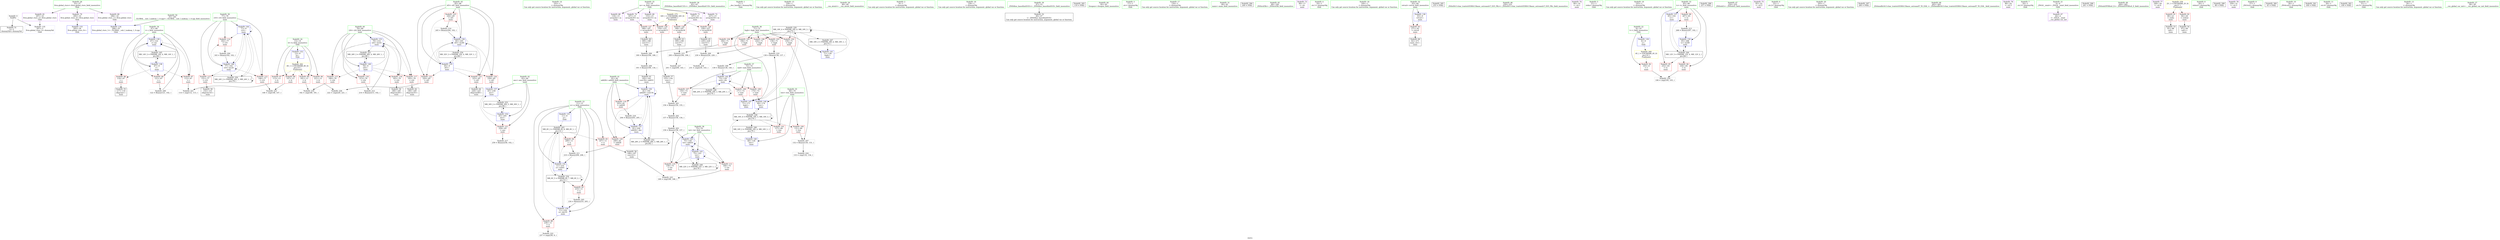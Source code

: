 digraph "SVFG" {
	label="SVFG";

	Node0x561f84bc5c30 [shape=record,color=grey,label="{NodeID: 0\nNullPtr}"];
	Node0x561f84bc5c30 -> Node0x561f84be96c0[style=solid];
	Node0x561f84bc5c30 -> Node0x561f84beed00[style=solid];
	Node0x561f84be84a0 [shape=record,color=red,label="{NodeID: 97\n112\<--67\n\<--i\nmain\n}"];
	Node0x561f84be84a0 -> Node0x561f84bf4fd0[style=solid];
	Node0x561f84bca690 [shape=record,color=green,label="{NodeID: 14\n102\<--1\n\<--dummyObj\nCan only get source location for instruction, argument, global var or function.}"];
	Node0x561f84be9000 [shape=record,color=red,label="{NodeID: 111\n166\<--75\n\<--tot\nmain\n}"];
	Node0x561f84be9000 -> Node0x561f84bf55d0[style=solid];
	Node0x561f84be7410 [shape=record,color=green,label="{NodeID: 28\n42\<--43\n_ZNSt8ios_base4InitC1Ev\<--_ZNSt8ios_base4InitC1Ev_field_insensitive\n}"];
	Node0x561f84bf3c50 [shape=record,color=grey,label="{NodeID: 208\n190 = Binary(184, 189, )\n}"];
	Node0x561f84bf3c50 -> Node0x561f84bf3dd0[style=solid];
	Node0x561f84bee3f0 [shape=record,color=red,label="{NodeID: 125\n244\<--85\n\<--i45\nmain\n}"];
	Node0x561f84bee3f0 -> Node0x561f84bf4550[style=solid];
	Node0x561f84be7ef0 [shape=record,color=green,label="{NodeID: 42\n83\<--84\nans\<--ans_field_insensitive\nmain\n}"];
	Node0x561f84be7ef0 -> Node0x561f84bee0b0[style=solid];
	Node0x561f84be7ef0 -> Node0x561f84befca0[style=solid];
	Node0x561f84be7ef0 -> Node0x561f84beff10[style=solid];
	Node0x561f84bf5150 [shape=record,color=grey,label="{NodeID: 222\n237 = cmp(236, 9, )\n}"];
	Node0x561f84bef070 [shape=record,color=blue,label="{NodeID: 139\n67\<--122\ni\<--inc\nmain\n}"];
	Node0x561f84bef070 -> Node0x561f84be84a0[style=dashed];
	Node0x561f84bef070 -> Node0x561f84be8570[style=dashed];
	Node0x561f84bef070 -> Node0x561f84be8640[style=dashed];
	Node0x561f84bef070 -> Node0x561f84bef070[style=dashed];
	Node0x561f84bef070 -> Node0x561f84c01d50[style=dashed];
	Node0x561f84be9b30 [shape=record,color=black,label="{NodeID: 56\n152\<--151\nidxprom14\<--\nmain\n}"];
	Node0x561f84befbd0 [shape=record,color=blue,label="{NodeID: 153\n79\<--214\ni24\<--inc43\nmain\n}"];
	Node0x561f84befbd0 -> Node0x561f84be9340[style=dashed];
	Node0x561f84befbd0 -> Node0x561f84bedca0[style=dashed];
	Node0x561f84befbd0 -> Node0x561f84bedd70[style=dashed];
	Node0x561f84befbd0 -> Node0x561f84bede40[style=dashed];
	Node0x561f84befbd0 -> Node0x561f84befbd0[style=dashed];
	Node0x561f84befbd0 -> Node0x561f84c03b50[style=dashed];
	Node0x561f84bea690 [shape=record,color=purple,label="{NodeID: 70\n187\<--15\narrayidx30\<--m\nmain\n}"];
	Node0x561f84bea690 -> Node0x561f84bee590[style=solid];
	Node0x561f84c03650 [shape=record,color=black,label="{NodeID: 250\nMR_24V_2 = PHI(MR_24V_3, MR_24V_1, )\npts\{78 \}\n}"];
	Node0x561f84c03650 -> Node0x561f84bef480[style=dashed];
	Node0x561f84c03650 -> Node0x561f84c03650[style=dashed];
	Node0x561f84beb280 [shape=record,color=red,label="{NodeID: 84\n209\<--11\n\<--n\nmain\n}"];
	Node0x561f84beb280 -> Node0x561f84bf40d0[style=solid];
	Node0x561f84bc9f20 [shape=record,color=green,label="{NodeID: 1\n7\<--1\n__dso_handle\<--dummyObj\nGlob }"];
	Node0x561f84be8570 [shape=record,color=red,label="{NodeID: 98\n116\<--67\n\<--i\nmain\n}"];
	Node0x561f84be8570 -> Node0x561f84be9a60[style=solid];
	Node0x561f84bca760 [shape=record,color=green,label="{NodeID: 15\n126\<--1\n\<--dummyObj\nCan only get source location for instruction, argument, global var or function.}"];
	Node0x561f84be90d0 [shape=record,color=red,label="{NodeID: 112\n146\<--77\n\<--i10\nmain\n}"];
	Node0x561f84be90d0 -> Node0x561f84bf52d0[style=solid];
	Node0x561f84be74a0 [shape=record,color=green,label="{NodeID: 29\n48\<--49\n__cxa_atexit\<--__cxa_atexit_field_insensitive\n}"];
	Node0x561f84bf3dd0 [shape=record,color=grey,label="{NodeID: 209\n191 = Binary(190, 134, )\n}"];
	Node0x561f84bf3dd0 -> Node0x561f84be9f40[style=solid];
	Node0x561f84bee4c0 [shape=record,color=red,label="{NodeID: 126\n154\<--153\n\<--arrayidx15\nmain\n}"];
	Node0x561f84bee4c0 -> Node0x561f84be9c00[style=solid];
	Node0x561f84be7fc0 [shape=record,color=green,label="{NodeID: 43\n85\<--86\ni45\<--i45_field_insensitive\nmain\n}"];
	Node0x561f84be7fc0 -> Node0x561f84bee180[style=solid];
	Node0x561f84be7fc0 -> Node0x561f84bee250[style=solid];
	Node0x561f84be7fc0 -> Node0x561f84bee320[style=solid];
	Node0x561f84be7fc0 -> Node0x561f84bee3f0[style=solid];
	Node0x561f84be7fc0 -> Node0x561f84befd70[style=solid];
	Node0x561f84be7fc0 -> Node0x561f84beffe0[style=solid];
	Node0x561f84bf52d0 [shape=record,color=grey,label="{NodeID: 223\n148 = cmp(146, 147, )\n}"];
	Node0x561f84bef140 [shape=record,color=blue,label="{NodeID: 140\n69\<--126\nlow\<--\nmain\n}"];
	Node0x561f84bef140 -> Node0x561f84bfc850[style=dashed];
	Node0x561f84be9c00 [shape=record,color=black,label="{NodeID: 57\n155\<--154\nconv\<--\nmain\n}"];
	Node0x561f84be9c00 -> Node0x561f84bec360[style=solid];
	Node0x561f84befca0 [shape=record,color=blue,label="{NodeID: 154\n83\<--205\nans\<--\nmain\n}"];
	Node0x561f84befca0 -> Node0x561f84bee0b0[style=dashed];
	Node0x561f84befca0 -> Node0x561f84beff10[style=dashed];
	Node0x561f84befca0 -> Node0x561f84c04950[style=dashed];
	Node0x561f84bea760 [shape=record,color=purple,label="{NodeID: 71\n197\<--15\narrayidx36\<--m\nmain\n}"];
	Node0x561f84bea760 -> Node0x561f84bee660[style=solid];
	Node0x561f84c03b50 [shape=record,color=black,label="{NodeID: 251\nMR_26V_2 = PHI(MR_26V_4, MR_26V_1, )\npts\{80 \}\n}"];
	Node0x561f84c03b50 -> Node0x561f84bef890[style=dashed];
	Node0x561f84beb350 [shape=record,color=red,label="{NodeID: 85\n233\<--11\n\<--n\nmain\n}"];
	Node0x561f84beb350 -> Node0x561f84bec960[style=solid];
	Node0x561f84bc5f10 [shape=record,color=green,label="{NodeID: 2\n9\<--1\n\<--dummyObj\nCan only get source location for instruction, argument, global var or function.}"];
	Node0x561f84be8640 [shape=record,color=red,label="{NodeID: 99\n121\<--67\n\<--i\nmain\n}"];
	Node0x561f84be8640 -> Node0x561f84becae0[style=solid];
	Node0x561f84bca830 [shape=record,color=green,label="{NodeID: 16\n128\<--1\n\<--dummyObj\nCan only get source location for instruction, argument, global var or function.}"];
	Node0x561f84be91a0 [shape=record,color=red,label="{NodeID: 113\n151\<--77\n\<--i10\nmain\n}"];
	Node0x561f84be91a0 -> Node0x561f84be9b30[style=solid];
	Node0x561f84be7530 [shape=record,color=green,label="{NodeID: 30\n47\<--53\n_ZNSt8ios_base4InitD1Ev\<--_ZNSt8ios_base4InitD1Ev_field_insensitive\n}"];
	Node0x561f84be7530 -> Node0x561f84be97c0[style=solid];
	Node0x561f849487e0 [shape=record,color=black,label="{NodeID: 293\n119 = PHI()\n}"];
	Node0x561f84bf3f50 [shape=record,color=grey,label="{NodeID: 210\n138 = Binary(136, 137, )\n}"];
	Node0x561f84bf3f50 -> Node0x561f84bec060[style=solid];
	Node0x561f84bee590 [shape=record,color=red,label="{NodeID: 127\n188\<--187\n\<--arrayidx30\nmain\n}"];
	Node0x561f84bee590 -> Node0x561f84be9e70[style=solid];
	Node0x561f84be8090 [shape=record,color=green,label="{NodeID: 44\n92\<--93\nfreopen\<--freopen_field_insensitive\n}"];
	Node0x561f84bf5450 [shape=record,color=grey,label="{NodeID: 224\n133 = cmp(132, 134, )\n}"];
	Node0x561f84bef210 [shape=record,color=blue,label="{NodeID: 141\n71\<--128\nhigh\<--\nmain\n}"];
	Node0x561f84bef210 -> Node0x561f84bfcd50[style=dashed];
	Node0x561f84be9cd0 [shape=record,color=black,label="{NodeID: 58\n168\<--167\nconv22\<--\nmain\n}"];
	Node0x561f84be9cd0 -> Node0x561f84bf55d0[style=solid];
	Node0x561f84befd70 [shape=record,color=blue,label="{NodeID: 155\n85\<--9\ni45\<--\nmain\n}"];
	Node0x561f84befd70 -> Node0x561f84bee180[style=dashed];
	Node0x561f84befd70 -> Node0x561f84bee250[style=dashed];
	Node0x561f84befd70 -> Node0x561f84bee320[style=dashed];
	Node0x561f84befd70 -> Node0x561f84bee3f0[style=dashed];
	Node0x561f84befd70 -> Node0x561f84beffe0[style=dashed];
	Node0x561f84befd70 -> Node0x561f84c04e50[style=dashed];
	Node0x561f84bea830 [shape=record,color=purple,label="{NodeID: 72\n227\<--15\narrayidx50\<--m\nmain\n}"];
	Node0x561f84bea830 -> Node0x561f84bee730[style=solid];
	Node0x561f84c04860 [shape=record,color=black,label="{NodeID: 252\nMR_28V_2 = PHI(MR_28V_3, MR_28V_1, )\npts\{82 \}\n}"];
	Node0x561f84c04860 -> Node0x561f84bef960[style=dashed];
	Node0x561f84c04860 -> Node0x561f84c04860[style=dashed];
	Node0x561f84beb420 [shape=record,color=red,label="{NodeID: 86\n236\<--11\n\<--n\nmain\n}"];
	Node0x561f84beb420 -> Node0x561f84bf5150[style=solid];
	Node0x561f84bca480 [shape=record,color=green,label="{NodeID: 3\n17\<--1\n.str\<--dummyObj\nGlob }"];
	Node0x561f84be8710 [shape=record,color=red,label="{NodeID: 100\n131\<--69\n\<--low\nmain\n}"];
	Node0x561f84be8710 -> Node0x561f84bf3ad0[style=solid];
	Node0x561f84bca900 [shape=record,color=green,label="{NodeID: 17\n134\<--1\n\<--dummyObj\nCan only get source location for instruction, argument, global var or function.}"];
	Node0x561f84be9270 [shape=record,color=red,label="{NodeID: 114\n162\<--77\n\<--i10\nmain\n}"];
	Node0x561f84be9270 -> Node0x561f84bec7e0[style=solid];
	Node0x561f84be7600 [shape=record,color=green,label="{NodeID: 31\n60\<--61\nmain\<--main_field_insensitive\n}"];
	Node0x561f84c14a80 [shape=record,color=black,label="{NodeID: 294\n249 = PHI()\n}"];
	Node0x561f84bf40d0 [shape=record,color=grey,label="{NodeID: 211\n210 = Binary(209, 208, )\n}"];
	Node0x561f84bf40d0 -> Node0x561f84befb00[style=solid];
	Node0x561f84bee660 [shape=record,color=red,label="{NodeID: 128\n198\<--197\n\<--arrayidx36\nmain\n}"];
	Node0x561f84bee660 -> Node0x561f84bea0e0[style=solid];
	Node0x561f84be8160 [shape=record,color=green,label="{NodeID: 45\n99\<--100\n_ZNSirsERi\<--_ZNSirsERi_field_insensitive\n}"];
	Node0x561f84bf55d0 [shape=record,color=grey,label="{NodeID: 225\n169 = cmp(166, 168, )\n}"];
	Node0x561f84bef2e0 [shape=record,color=blue,label="{NodeID: 142\n73\<--139\nmid\<--div\nmain\n}"];
	Node0x561f84bef2e0 -> Node0x561f84be8cc0[style=dashed];
	Node0x561f84bef2e0 -> Node0x561f84be8d90[style=dashed];
	Node0x561f84bef2e0 -> Node0x561f84be8e60[style=dashed];
	Node0x561f84bef2e0 -> Node0x561f84bef2e0[style=dashed];
	Node0x561f84bef2e0 -> Node0x561f84c02c50[style=dashed];
	Node0x561f84be9da0 [shape=record,color=black,label="{NodeID: 59\n186\<--185\nidxprom29\<--\nmain\n}"];
	Node0x561f84befe40 [shape=record,color=blue,label="{NodeID: 156\n11\<--234\nn\<--dec55\nmain\n}"];
	Node0x561f84befe40 -> Node0x561f84beb420[style=dashed];
	Node0x561f84befe40 -> Node0x561f84bfe650[style=dashed];
	Node0x561f84befe40 -> Node0x561f84c01350[style=dashed];
	Node0x561f84bea900 [shape=record,color=purple,label="{NodeID: 73\n89\<--17\n\<--.str\nmain\n}"];
	Node0x561f84c04950 [shape=record,color=black,label="{NodeID: 253\nMR_30V_2 = PHI(MR_30V_5, MR_30V_1, )\npts\{84 \}\n}"];
	Node0x561f84c04950 -> Node0x561f84befca0[style=dashed];
	Node0x561f84beb4f0 [shape=record,color=red,label="{NodeID: 87\n113\<--13\n\<--b\nmain\n}"];
	Node0x561f84beb4f0 -> Node0x561f84bf4fd0[style=solid];
	Node0x561f84bcb490 [shape=record,color=green,label="{NodeID: 4\n19\<--1\n.str.1\<--dummyObj\nGlob }"];
	Node0x561f84be87e0 [shape=record,color=red,label="{NodeID: 101\n137\<--69\n\<--low\nmain\n}"];
	Node0x561f84be87e0 -> Node0x561f84bf3f50[style=solid];
	Node0x561f84bca9d0 [shape=record,color=green,label="{NodeID: 18\n140\<--1\n\<--dummyObj\nCan only get source location for instruction, argument, global var or function.}"];
	Node0x561f84be9340 [shape=record,color=red,label="{NodeID: 115\n180\<--79\n\<--i24\nmain\n}"];
	Node0x561f84be9340 -> Node0x561f84bf4cd0[style=solid];
	Node0x561f84be76d0 [shape=record,color=green,label="{NodeID: 32\n63\<--64\nretval\<--retval_field_insensitive\nmain\n}"];
	Node0x561f84be76d0 -> Node0x561f84beb9d0[style=solid];
	Node0x561f84be76d0 -> Node0x561f84beee00[style=solid];
	Node0x561f84c14be0 [shape=record,color=black,label="{NodeID: 295\n253 = PHI()\n}"];
	Node0x561f84bf4250 [shape=record,color=grey,label="{NodeID: 212\n214 = Binary(213, 102, )\n}"];
	Node0x561f84bf4250 -> Node0x561f84befbd0[style=solid];
	Node0x561f84bee730 [shape=record,color=red,label="{NodeID: 129\n228\<--227\n\<--arrayidx50\nmain\n}"];
	Node0x561f84bee730 -> Node0x561f84bea280[style=solid];
	Node0x561f84be8230 [shape=record,color=green,label="{NodeID: 46\n250\<--251\n_ZStlsISt11char_traitsIcEERSt13basic_ostreamIcT_ES5_PKc\<--_ZStlsISt11char_traitsIcEERSt13basic_ostreamIcT_ES5_PKc_field_insensitive\n}"];
	Node0x561f84bf5750 [shape=record,color=grey,label="{NodeID: 226\n222 = cmp(220, 221, )\n}"];
	Node0x561f84bef3b0 [shape=record,color=blue,label="{NodeID: 143\n75\<--143\ntot\<--\nmain\n}"];
	Node0x561f84bef3b0 -> Node0x561f84be8f30[style=dashed];
	Node0x561f84bef3b0 -> Node0x561f84be9000[style=dashed];
	Node0x561f84bef3b0 -> Node0x561f84bef3b0[style=dashed];
	Node0x561f84bef3b0 -> Node0x561f84bef550[style=dashed];
	Node0x561f84bef3b0 -> Node0x561f84c03150[style=dashed];
	Node0x561f84be9e70 [shape=record,color=black,label="{NodeID: 60\n189\<--188\nconv31\<--\nmain\n}"];
	Node0x561f84be9e70 -> Node0x561f84bf3c50[style=solid];
	Node0x561f84beff10 [shape=record,color=blue,label="{NodeID: 157\n83\<--239\nans\<--\nmain\n}"];
	Node0x561f84beff10 -> Node0x561f84bee0b0[style=dashed];
	Node0x561f84beff10 -> Node0x561f84c04950[style=dashed];
	Node0x561f84bea9d0 [shape=record,color=purple,label="{NodeID: 74\n90\<--19\n\<--.str.1\nmain\n}"];
	Node0x561f84c04e50 [shape=record,color=black,label="{NodeID: 254\nMR_32V_2 = PHI(MR_32V_4, MR_32V_1, )\npts\{86 \}\n}"];
	Node0x561f84c04e50 -> Node0x561f84befd70[style=dashed];
	Node0x561f84beb5c0 [shape=record,color=red,label="{NodeID: 88\n147\<--13\n\<--b\nmain\n}"];
	Node0x561f84beb5c0 -> Node0x561f84bf52d0[style=solid];
	Node0x561f84bc6840 [shape=record,color=green,label="{NodeID: 5\n21\<--1\nstdin\<--dummyObj\nGlob }"];
	Node0x561f84be88b0 [shape=record,color=red,label="{NodeID: 102\n130\<--71\n\<--high\nmain\n}"];
	Node0x561f84be88b0 -> Node0x561f84bf3ad0[style=solid];
	Node0x561f84bcaaa0 [shape=record,color=green,label="{NodeID: 19\n143\<--1\n\<--dummyObj\nCan only get source location for instruction, argument, global var or function.}"];
	Node0x561f84bec060 [shape=record,color=grey,label="{NodeID: 199\n139 = Binary(138, 140, )\n}"];
	Node0x561f84bec060 -> Node0x561f84bef2e0[style=solid];
	Node0x561f84bedca0 [shape=record,color=red,label="{NodeID: 116\n185\<--79\n\<--i24\nmain\n}"];
	Node0x561f84bedca0 -> Node0x561f84be9da0[style=solid];
	Node0x561f84be77a0 [shape=record,color=green,label="{NodeID: 33\n65\<--66\ntc\<--tc_field_insensitive\nmain\n}"];
	Node0x561f84be77a0 -> Node0x561f84bebaa0[style=solid];
	Node0x561f84be77a0 -> Node0x561f84bebb70[style=solid];
	Node0x561f84be77a0 -> Node0x561f84be83d0[style=solid];
	Node0x561f84be77a0 -> Node0x561f84beeed0[style=solid];
	Node0x561f84be77a0 -> Node0x561f84bf00b0[style=solid];
	Node0x561f84c15780 [shape=record,color=black,label="{NodeID: 296\n257 = PHI()\n}"];
	Node0x561f84bf43d0 [shape=record,color=grey,label="{NodeID: 213\n268 = Binary(267, 102, )\n}"];
	Node0x561f84bf43d0 -> Node0x561f84bf00b0[style=solid];
	Node0x561f84bee800 [shape=record,color=blue,label="{NodeID: 130\n8\<--9\nt\<--\nGlob }"];
	Node0x561f84bee800 -> Node0x561f84c07270[style=dashed];
	Node0x561f84be8300 [shape=record,color=green,label="{NodeID: 47\n254\<--255\n_ZNSolsEi\<--_ZNSolsEi_field_insensitive\n}"];
	Node0x561f84bf58d0 [shape=record,color=grey,label="{NodeID: 227\n201 = cmp(200, 143, )\n}"];
	Node0x561f84bef480 [shape=record,color=blue,label="{NodeID: 144\n77\<--9\ni10\<--\nmain\n}"];
	Node0x561f84bef480 -> Node0x561f84be90d0[style=dashed];
	Node0x561f84bef480 -> Node0x561f84be91a0[style=dashed];
	Node0x561f84bef480 -> Node0x561f84be9270[style=dashed];
	Node0x561f84bef480 -> Node0x561f84bef480[style=dashed];
	Node0x561f84bef480 -> Node0x561f84bef620[style=dashed];
	Node0x561f84bef480 -> Node0x561f84c03650[style=dashed];
	Node0x561f84be9f40 [shape=record,color=black,label="{NodeID: 61\n192\<--191\nconv34\<--add33\nmain\n}"];
	Node0x561f84be9f40 -> Node0x561f84bef960[style=solid];
	Node0x561f84beffe0 [shape=record,color=blue,label="{NodeID: 158\n85\<--245\ni45\<--inc60\nmain\n}"];
	Node0x561f84beffe0 -> Node0x561f84bee180[style=dashed];
	Node0x561f84beffe0 -> Node0x561f84bee250[style=dashed];
	Node0x561f84beffe0 -> Node0x561f84bee320[style=dashed];
	Node0x561f84beffe0 -> Node0x561f84bee3f0[style=dashed];
	Node0x561f84beffe0 -> Node0x561f84beffe0[style=dashed];
	Node0x561f84beffe0 -> Node0x561f84c04e50[style=dashed];
	Node0x561f84beaaa0 [shape=record,color=purple,label="{NodeID: 75\n95\<--22\n\<--.str.2\nmain\n}"];
	Node0x561f84beb690 [shape=record,color=red,label="{NodeID: 89\n181\<--13\n\<--b\nmain\n}"];
	Node0x561f84beb690 -> Node0x561f84bf4cd0[style=solid];
	Node0x561f84bc68d0 [shape=record,color=green,label="{NodeID: 6\n22\<--1\n.str.2\<--dummyObj\nGlob }"];
	Node0x561f84be8980 [shape=record,color=red,label="{NodeID: 103\n136\<--71\n\<--high\nmain\n}"];
	Node0x561f84be8980 -> Node0x561f84bf3f50[style=solid];
	Node0x561f84bcab70 [shape=record,color=green,label="{NodeID: 20\n205\<--1\n\<--dummyObj\nCan only get source location for instruction, argument, global var or function.}"];
	Node0x561f84bec1e0 [shape=record,color=grey,label="{NodeID: 200\n230 = Binary(224, 229, )\n}"];
	Node0x561f84bec1e0 -> Node0x561f84bf4b50[style=solid];
	Node0x561f84bedd70 [shape=record,color=red,label="{NodeID: 117\n195\<--79\n\<--i24\nmain\n}"];
	Node0x561f84bedd70 -> Node0x561f84bea010[style=solid];
	Node0x561f84be7870 [shape=record,color=green,label="{NodeID: 34\n67\<--68\ni\<--i_field_insensitive\nmain\n}"];
	Node0x561f84be7870 -> Node0x561f84be84a0[style=solid];
	Node0x561f84be7870 -> Node0x561f84be8570[style=solid];
	Node0x561f84be7870 -> Node0x561f84be8640[style=solid];
	Node0x561f84be7870 -> Node0x561f84beefa0[style=solid];
	Node0x561f84be7870 -> Node0x561f84bef070[style=solid];
	Node0x561f84c15880 [shape=record,color=black,label="{NodeID: 297\n260 = PHI()\n}"];
	Node0x561f84bf4550 [shape=record,color=grey,label="{NodeID: 214\n245 = Binary(244, 102, )\n}"];
	Node0x561f84bf4550 -> Node0x561f84beffe0[style=solid];
	Node0x561f84bee900 [shape=record,color=blue,label="{NodeID: 131\n11\<--9\nn\<--\nGlob }"];
	Node0x561f84bee900 -> Node0x561f84c01350[style=dashed];
	Node0x561f84be93f0 [shape=record,color=green,label="{NodeID: 48\n262\<--263\n_ZSt4endlIcSt11char_traitsIcEERSt13basic_ostreamIT_T0_ES6_\<--_ZSt4endlIcSt11char_traitsIcEERSt13basic_ostreamIT_T0_ES6__field_insensitive\n}"];
	Node0x561f84bfc850 [shape=record,color=black,label="{NodeID: 228\nMR_16V_4 = PHI(MR_16V_5, MR_16V_3, )\npts\{70 \}\n}"];
	Node0x561f84bfc850 -> Node0x561f84be8710[style=dashed];
	Node0x561f84bfc850 -> Node0x561f84be87e0[style=dashed];
	Node0x561f84bfc850 -> Node0x561f84bef7c0[style=dashed];
	Node0x561f84bfc850 -> Node0x561f84bfc850[style=dashed];
	Node0x561f84bfc850 -> Node0x561f84c02250[style=dashed];
	Node0x561f84bef550 [shape=record,color=blue,label="{NodeID: 145\n75\<--159\ntot\<--add18\nmain\n}"];
	Node0x561f84bef550 -> Node0x561f84be8f30[style=dashed];
	Node0x561f84bef550 -> Node0x561f84be9000[style=dashed];
	Node0x561f84bef550 -> Node0x561f84bef3b0[style=dashed];
	Node0x561f84bef550 -> Node0x561f84bef550[style=dashed];
	Node0x561f84bef550 -> Node0x561f84c03150[style=dashed];
	Node0x561f84bea010 [shape=record,color=black,label="{NodeID: 62\n196\<--195\nidxprom35\<--\nmain\n}"];
	Node0x561f84bf00b0 [shape=record,color=blue,label="{NodeID: 159\n65\<--268\ntc\<--inc69\nmain\n}"];
	Node0x561f84bf00b0 -> Node0x561f84c01850[style=dashed];
	Node0x561f84beab70 [shape=record,color=purple,label="{NodeID: 76\n96\<--24\n\<--.str.3\nmain\n}"];
	Node0x561f84beb760 [shape=record,color=red,label="{NodeID: 90\n221\<--13\n\<--b\nmain\n}"];
	Node0x561f84beb760 -> Node0x561f84bf5750[style=solid];
	Node0x561f84bc9c80 [shape=record,color=green,label="{NodeID: 7\n24\<--1\n.str.3\<--dummyObj\nGlob }"];
	Node0x561f84be8a50 [shape=record,color=red,label="{NodeID: 104\n184\<--71\n\<--high\nmain\n}"];
	Node0x561f84be8a50 -> Node0x561f84bf3c50[style=solid];
	Node0x561f84bcac40 [shape=record,color=green,label="{NodeID: 21\n4\<--6\n_ZStL8__ioinit\<--_ZStL8__ioinit_field_insensitive\nGlob }"];
	Node0x561f84bcac40 -> Node0x561f84bea420[style=solid];
	Node0x561f84bec360 [shape=record,color=grey,label="{NodeID: 201\n156 = Binary(150, 155, )\n}"];
	Node0x561f84bec360 -> Node0x561f84bec4e0[style=solid];
	Node0x561f84bede40 [shape=record,color=red,label="{NodeID: 118\n213\<--79\n\<--i24\nmain\n}"];
	Node0x561f84bede40 -> Node0x561f84bf4250[style=solid];
	Node0x561f84be7940 [shape=record,color=green,label="{NodeID: 35\n69\<--70\nlow\<--low_field_insensitive\nmain\n}"];
	Node0x561f84be7940 -> Node0x561f84be8710[style=solid];
	Node0x561f84be7940 -> Node0x561f84be87e0[style=solid];
	Node0x561f84be7940 -> Node0x561f84bef140[style=solid];
	Node0x561f84be7940 -> Node0x561f84bef7c0[style=solid];
	Node0x561f84c15980 [shape=record,color=black,label="{NodeID: 298\n261 = PHI()\n}"];
	Node0x561f84bf46d0 [shape=record,color=grey,label="{NodeID: 215\n200 = Binary(194, 199, )\n}"];
	Node0x561f84bf46d0 -> Node0x561f84bf58d0[style=solid];
	Node0x561f84beea00 [shape=record,color=blue,label="{NodeID: 132\n13\<--9\nb\<--\nGlob }"];
	Node0x561f84beea00 -> Node0x561f84c07430[style=dashed];
	Node0x561f84be94c0 [shape=record,color=green,label="{NodeID: 49\n264\<--265\n_ZNSolsEPFRSoS_E\<--_ZNSolsEPFRSoS_E_field_insensitive\n}"];
	Node0x561f84bfcd50 [shape=record,color=black,label="{NodeID: 229\nMR_18V_4 = PHI(MR_18V_6, MR_18V_3, )\npts\{72 \}\n}"];
	Node0x561f84bfcd50 -> Node0x561f84be88b0[style=dashed];
	Node0x561f84bfcd50 -> Node0x561f84be8980[style=dashed];
	Node0x561f84bfcd50 -> Node0x561f84be8a50[style=dashed];
	Node0x561f84bfcd50 -> Node0x561f84be8b20[style=dashed];
	Node0x561f84bfcd50 -> Node0x561f84be8bf0[style=dashed];
	Node0x561f84bfcd50 -> Node0x561f84bef6f0[style=dashed];
	Node0x561f84bfcd50 -> Node0x561f84bfcd50[style=dashed];
	Node0x561f84bfcd50 -> Node0x561f84c02750[style=dashed];
	Node0x561f84bef620 [shape=record,color=blue,label="{NodeID: 146\n77\<--163\ni10\<--inc20\nmain\n}"];
	Node0x561f84bef620 -> Node0x561f84be90d0[style=dashed];
	Node0x561f84bef620 -> Node0x561f84be91a0[style=dashed];
	Node0x561f84bef620 -> Node0x561f84be9270[style=dashed];
	Node0x561f84bef620 -> Node0x561f84bef480[style=dashed];
	Node0x561f84bef620 -> Node0x561f84bef620[style=dashed];
	Node0x561f84bef620 -> Node0x561f84c03650[style=dashed];
	Node0x561f84bea0e0 [shape=record,color=black,label="{NodeID: 63\n199\<--198\nconv37\<--\nmain\n}"];
	Node0x561f84bea0e0 -> Node0x561f84bf46d0[style=solid];
	Node0x561f84c01350 [shape=record,color=black,label="{NodeID: 243\nMR_6V_2 = PHI(MR_6V_8, MR_6V_1, )\npts\{12 \}\n}"];
	Node0x561f84c01350 -> Node0x561f84beb1b0[style=dashed];
	Node0x561f84c01350 -> Node0x561f84beb280[style=dashed];
	Node0x561f84c01350 -> Node0x561f84befb00[style=dashed];
	Node0x561f84c01350 -> Node0x561f84bfe650[style=dashed];
	Node0x561f84beac40 [shape=record,color=purple,label="{NodeID: 77\n248\<--29\n\<--.str.4\nmain\n}"];
	Node0x561f84beb830 [shape=record,color=red,label="{NodeID: 91\n88\<--21\n\<--stdin\nmain\n}"];
	Node0x561f84beb830 -> Node0x561f84be98c0[style=solid];
	Node0x561f84bc9d10 [shape=record,color=green,label="{NodeID: 8\n26\<--1\nstdout\<--dummyObj\nGlob }"];
	Node0x561f84be8b20 [shape=record,color=red,label="{NodeID: 105\n194\<--71\n\<--high\nmain\n}"];
	Node0x561f84be8b20 -> Node0x561f84bf46d0[style=solid];
	Node0x561f84bcad10 [shape=record,color=green,label="{NodeID: 22\n8\<--10\nt\<--t_field_insensitive\nGlob }"];
	Node0x561f84bcad10 -> Node0x561f84beb0e0[style=solid];
	Node0x561f84bcad10 -> Node0x561f84bee800[style=solid];
	Node0x561f84bec4e0 [shape=record,color=grey,label="{NodeID: 202\n157 = Binary(156, 134, )\n}"];
	Node0x561f84bec4e0 -> Node0x561f84bec660[style=solid];
	Node0x561f84bedf10 [shape=record,color=red,label="{NodeID: 119\n203\<--81\n\<--add28\nmain\n}"];
	Node0x561f84bedf10 -> Node0x561f84bf4850[style=solid];
	Node0x561f84be7a10 [shape=record,color=green,label="{NodeID: 36\n71\<--72\nhigh\<--high_field_insensitive\nmain\n}"];
	Node0x561f84be7a10 -> Node0x561f84be88b0[style=solid];
	Node0x561f84be7a10 -> Node0x561f84be8980[style=solid];
	Node0x561f84be7a10 -> Node0x561f84be8a50[style=solid];
	Node0x561f84be7a10 -> Node0x561f84be8b20[style=solid];
	Node0x561f84be7a10 -> Node0x561f84be8bf0[style=solid];
	Node0x561f84be7a10 -> Node0x561f84bef210[style=solid];
	Node0x561f84be7a10 -> Node0x561f84bef6f0[style=solid];
	Node0x561f84c15f90 [shape=record,color=black,label="{NodeID: 299\n98 = PHI()\n}"];
	Node0x561f84bf4850 [shape=record,color=grey,label="{NodeID: 216\n204 = Binary(203, 205, )\n}"];
	Node0x561f84bf4850 -> Node0x561f84befa30[style=solid];
	Node0x561f84beeb00 [shape=record,color=blue,label="{NodeID: 133\n295\<--34\nllvm.global_ctors_0\<--\nGlob }"];
	Node0x561f84be95c0 [shape=record,color=green,label="{NodeID: 50\n35\<--291\n_GLOBAL__sub_I_maksay_1_0.cpp\<--_GLOBAL__sub_I_maksay_1_0.cpp_field_insensitive\n}"];
	Node0x561f84be95c0 -> Node0x561f84beec00[style=solid];
	Node0x561f84bef6f0 [shape=record,color=blue,label="{NodeID: 147\n71\<--171\nhigh\<--\nmain\n}"];
	Node0x561f84bef6f0 -> Node0x561f84bfcd50[style=dashed];
	Node0x561f84bea1b0 [shape=record,color=black,label="{NodeID: 64\n226\<--225\nidxprom49\<--\nmain\n}"];
	Node0x561f84c01850 [shape=record,color=black,label="{NodeID: 244\nMR_12V_3 = PHI(MR_12V_4, MR_12V_2, )\npts\{66 \}\n}"];
	Node0x561f84c01850 -> Node0x561f84bebaa0[style=dashed];
	Node0x561f84c01850 -> Node0x561f84bebb70[style=dashed];
	Node0x561f84c01850 -> Node0x561f84be83d0[style=dashed];
	Node0x561f84c01850 -> Node0x561f84bf00b0[style=dashed];
	Node0x561f84bead10 [shape=record,color=purple,label="{NodeID: 78\n256\<--31\n\<--.str.5\nmain\n}"];
	Node0x561f84beb900 [shape=record,color=red,label="{NodeID: 92\n94\<--26\n\<--stdout\nmain\n}"];
	Node0x561f84beb900 -> Node0x561f84be9990[style=solid];
	Node0x561f84bc9da0 [shape=record,color=green,label="{NodeID: 9\n27\<--1\n_ZSt3cin\<--dummyObj\nGlob }"];
	Node0x561f84be8bf0 [shape=record,color=red,label="{NodeID: 106\n224\<--71\n\<--high\nmain\n}"];
	Node0x561f84be8bf0 -> Node0x561f84bec1e0[style=solid];
	Node0x561f84bcade0 [shape=record,color=green,label="{NodeID: 23\n11\<--12\nn\<--n_field_insensitive\nGlob }"];
	Node0x561f84bcade0 -> Node0x561f84beb1b0[style=solid];
	Node0x561f84bcade0 -> Node0x561f84beb280[style=solid];
	Node0x561f84bcade0 -> Node0x561f84beb350[style=solid];
	Node0x561f84bcade0 -> Node0x561f84beb420[style=solid];
	Node0x561f84bcade0 -> Node0x561f84bee900[style=solid];
	Node0x561f84bcade0 -> Node0x561f84befb00[style=solid];
	Node0x561f84bcade0 -> Node0x561f84befe40[style=solid];
	Node0x561f84bec660 [shape=record,color=grey,label="{NodeID: 203\n159 = Binary(158, 157, )\n}"];
	Node0x561f84bec660 -> Node0x561f84bef550[style=solid];
	Node0x561f84bedfe0 [shape=record,color=red,label="{NodeID: 120\n208\<--81\n\<--add28\nmain\n}"];
	Node0x561f84bedfe0 -> Node0x561f84bf40d0[style=solid];
	Node0x561f84be7ae0 [shape=record,color=green,label="{NodeID: 37\n73\<--74\nmid\<--mid_field_insensitive\nmain\n}"];
	Node0x561f84be7ae0 -> Node0x561f84be8cc0[style=solid];
	Node0x561f84be7ae0 -> Node0x561f84be8d90[style=solid];
	Node0x561f84be7ae0 -> Node0x561f84be8e60[style=solid];
	Node0x561f84be7ae0 -> Node0x561f84bef2e0[style=solid];
	Node0x561f84c16090 [shape=record,color=black,label="{NodeID: 300\n45 = PHI()\n}"];
	Node0x561f84bf49d0 [shape=record,color=grey,label="{NodeID: 217\n259 = Binary(258, 102, )\n}"];
	Node0x561f84beec00 [shape=record,color=blue,label="{NodeID: 134\n296\<--35\nllvm.global_ctors_1\<--_GLOBAL__sub_I_maksay_1_0.cpp\nGlob }"];
	Node0x561f84be96c0 [shape=record,color=black,label="{NodeID: 51\n2\<--3\ndummyVal\<--dummyVal\n}"];
	Node0x561f84bef7c0 [shape=record,color=blue,label="{NodeID: 148\n69\<--174\nlow\<--\nmain\n}"];
	Node0x561f84bef7c0 -> Node0x561f84bfc850[style=dashed];
	Node0x561f84bea280 [shape=record,color=black,label="{NodeID: 65\n229\<--228\nconv51\<--\nmain\n}"];
	Node0x561f84bea280 -> Node0x561f84bec1e0[style=solid];
	Node0x561f84c01d50 [shape=record,color=black,label="{NodeID: 245\nMR_14V_2 = PHI(MR_14V_4, MR_14V_1, )\npts\{68 \}\n}"];
	Node0x561f84c01d50 -> Node0x561f84beefa0[style=dashed];
	Node0x561f84beade0 [shape=record,color=purple,label="{NodeID: 79\n295\<--33\nllvm.global_ctors_0\<--llvm.global_ctors\nGlob }"];
	Node0x561f84beade0 -> Node0x561f84beeb00[style=solid];
	Node0x561f84c06750 [shape=record,color=yellow,style=double,label="{NodeID: 259\n2V_1 = ENCHI(MR_2V_0)\npts\{1 \}\nFun[main]}"];
	Node0x561f84c06750 -> Node0x561f84beb830[style=dashed];
	Node0x561f84c06750 -> Node0x561f84beb900[style=dashed];
	Node0x561f84beb9d0 [shape=record,color=red,label="{NodeID: 93\n271\<--63\n\<--retval\nmain\n}"];
	Node0x561f84beb9d0 -> Node0x561f84bea350[style=solid];
	Node0x561f84bc6010 [shape=record,color=green,label="{NodeID: 10\n28\<--1\n_ZSt4cout\<--dummyObj\nGlob }"];
	Node0x561f84be8cc0 [shape=record,color=red,label="{NodeID: 107\n150\<--73\n\<--mid\nmain\n}"];
	Node0x561f84be8cc0 -> Node0x561f84bec360[style=solid];
	Node0x561f84bcaeb0 [shape=record,color=green,label="{NodeID: 24\n13\<--14\nb\<--b_field_insensitive\nGlob }"];
	Node0x561f84bcaeb0 -> Node0x561f84beb4f0[style=solid];
	Node0x561f84bcaeb0 -> Node0x561f84beb5c0[style=solid];
	Node0x561f84bcaeb0 -> Node0x561f84beb690[style=solid];
	Node0x561f84bcaeb0 -> Node0x561f84beb760[style=solid];
	Node0x561f84bcaeb0 -> Node0x561f84beea00[style=solid];
	Node0x561f84bec7e0 [shape=record,color=grey,label="{NodeID: 204\n163 = Binary(162, 102, )\n}"];
	Node0x561f84bec7e0 -> Node0x561f84bef620[style=solid];
	Node0x561f84bee0b0 [shape=record,color=red,label="{NodeID: 121\n258\<--83\n\<--ans\nmain\n}"];
	Node0x561f84bee0b0 -> Node0x561f84bf49d0[style=solid];
	Node0x561f84be7bb0 [shape=record,color=green,label="{NodeID: 38\n75\<--76\ntot\<--tot_field_insensitive\nmain\n}"];
	Node0x561f84be7bb0 -> Node0x561f84be8f30[style=solid];
	Node0x561f84be7bb0 -> Node0x561f84be9000[style=solid];
	Node0x561f84be7bb0 -> Node0x561f84bef3b0[style=solid];
	Node0x561f84be7bb0 -> Node0x561f84bef550[style=solid];
	Node0x561f84c16190 [shape=record,color=black,label="{NodeID: 301\n108 = PHI()\n}"];
	Node0x561f84bf4b50 [shape=record,color=grey,label="{NodeID: 218\n231 = cmp(230, 143, )\n}"];
	Node0x561f84beed00 [shape=record,color=blue, style = dotted,label="{NodeID: 135\n297\<--3\nllvm.global_ctors_2\<--dummyVal\nGlob }"];
	Node0x561f84be97c0 [shape=record,color=black,label="{NodeID: 52\n46\<--47\n\<--_ZNSt8ios_base4InitD1Ev\nCan only get source location for instruction, argument, global var or function.}"];
	Node0x561f84bef890 [shape=record,color=blue,label="{NodeID: 149\n79\<--9\ni24\<--\nmain\n}"];
	Node0x561f84bef890 -> Node0x561f84be9340[style=dashed];
	Node0x561f84bef890 -> Node0x561f84bedca0[style=dashed];
	Node0x561f84bef890 -> Node0x561f84bedd70[style=dashed];
	Node0x561f84bef890 -> Node0x561f84bede40[style=dashed];
	Node0x561f84bef890 -> Node0x561f84befbd0[style=dashed];
	Node0x561f84bef890 -> Node0x561f84c03b50[style=dashed];
	Node0x561f84bea350 [shape=record,color=black,label="{NodeID: 66\n62\<--271\nmain_ret\<--\nmain\n}"];
	Node0x561f84c02250 [shape=record,color=black,label="{NodeID: 246\nMR_16V_2 = PHI(MR_16V_4, MR_16V_1, )\npts\{70 \}\n}"];
	Node0x561f84c02250 -> Node0x561f84bef140[style=dashed];
	Node0x561f84beaee0 [shape=record,color=purple,label="{NodeID: 80\n296\<--33\nllvm.global_ctors_1\<--llvm.global_ctors\nGlob }"];
	Node0x561f84beaee0 -> Node0x561f84beec00[style=solid];
	Node0x561f84c07270 [shape=record,color=yellow,style=double,label="{NodeID: 260\n4V_1 = ENCHI(MR_4V_0)\npts\{10 \}\nFun[main]}"];
	Node0x561f84c07270 -> Node0x561f84beb0e0[style=dashed];
	Node0x561f84bebaa0 [shape=record,color=red,label="{NodeID: 94\n104\<--65\n\<--tc\nmain\n}"];
	Node0x561f84bebaa0 -> Node0x561f84bf4e50[style=solid];
	Node0x561f84bc60e0 [shape=record,color=green,label="{NodeID: 11\n29\<--1\n.str.4\<--dummyObj\nGlob }"];
	Node0x561f84be8d90 [shape=record,color=red,label="{NodeID: 108\n171\<--73\n\<--mid\nmain\n}"];
	Node0x561f84be8d90 -> Node0x561f84bef6f0[style=solid];
	Node0x561f84bcaf80 [shape=record,color=green,label="{NodeID: 25\n15\<--16\nm\<--m_field_insensitive\nGlob }"];
	Node0x561f84bcaf80 -> Node0x561f84bea4f0[style=solid];
	Node0x561f84bcaf80 -> Node0x561f84bea5c0[style=solid];
	Node0x561f84bcaf80 -> Node0x561f84bea690[style=solid];
	Node0x561f84bcaf80 -> Node0x561f84bea760[style=solid];
	Node0x561f84bcaf80 -> Node0x561f84bea830[style=solid];
	Node0x561f84bec960 [shape=record,color=grey,label="{NodeID: 205\n234 = Binary(233, 205, )\n}"];
	Node0x561f84bec960 -> Node0x561f84befe40[style=solid];
	Node0x561f84bee180 [shape=record,color=red,label="{NodeID: 122\n220\<--85\n\<--i45\nmain\n}"];
	Node0x561f84bee180 -> Node0x561f84bf5750[style=solid];
	Node0x561f84be7c80 [shape=record,color=green,label="{NodeID: 39\n77\<--78\ni10\<--i10_field_insensitive\nmain\n}"];
	Node0x561f84be7c80 -> Node0x561f84be90d0[style=solid];
	Node0x561f84be7c80 -> Node0x561f84be91a0[style=solid];
	Node0x561f84be7c80 -> Node0x561f84be9270[style=solid];
	Node0x561f84be7c80 -> Node0x561f84bef480[style=solid];
	Node0x561f84be7c80 -> Node0x561f84bef620[style=solid];
	Node0x561f84c162f0 [shape=record,color=black,label="{NodeID: 302\n109 = PHI()\n}"];
	Node0x561f84bf4cd0 [shape=record,color=grey,label="{NodeID: 219\n182 = cmp(180, 181, )\n}"];
	Node0x561f84beee00 [shape=record,color=blue,label="{NodeID: 136\n63\<--9\nretval\<--\nmain\n}"];
	Node0x561f84beee00 -> Node0x561f84beb9d0[style=dashed];
	Node0x561f84be98c0 [shape=record,color=black,label="{NodeID: 53\n91\<--88\ncall\<--\nmain\n}"];
	Node0x561f84bef960 [shape=record,color=blue,label="{NodeID: 150\n81\<--192\nadd28\<--conv34\nmain\n}"];
	Node0x561f84bef960 -> Node0x561f84bedf10[style=dashed];
	Node0x561f84bef960 -> Node0x561f84bedfe0[style=dashed];
	Node0x561f84bef960 -> Node0x561f84bef960[style=dashed];
	Node0x561f84bef960 -> Node0x561f84befa30[style=dashed];
	Node0x561f84bef960 -> Node0x561f84c04860[style=dashed];
	Node0x561f84bea420 [shape=record,color=purple,label="{NodeID: 67\n44\<--4\n\<--_ZStL8__ioinit\n__cxx_global_var_init\n}"];
	Node0x561f84c02750 [shape=record,color=black,label="{NodeID: 247\nMR_18V_2 = PHI(MR_18V_4, MR_18V_1, )\npts\{72 \}\n}"];
	Node0x561f84c02750 -> Node0x561f84bef210[style=dashed];
	Node0x561f84beafe0 [shape=record,color=purple,label="{NodeID: 81\n297\<--33\nllvm.global_ctors_2\<--llvm.global_ctors\nGlob }"];
	Node0x561f84beafe0 -> Node0x561f84beed00[style=solid];
	Node0x561f84bebb70 [shape=record,color=red,label="{NodeID: 95\n252\<--65\n\<--tc\nmain\n}"];
	Node0x561f84bc61b0 [shape=record,color=green,label="{NodeID: 12\n31\<--1\n.str.5\<--dummyObj\nGlob }"];
	Node0x561f84c07f90 [shape=record,color=yellow,style=double,label="{NodeID: 275\n34V_1 = ENCHI(MR_34V_0)\npts\{160000 \}\nFun[main]}"];
	Node0x561f84c07f90 -> Node0x561f84bee4c0[style=dashed];
	Node0x561f84c07f90 -> Node0x561f84bee590[style=dashed];
	Node0x561f84c07f90 -> Node0x561f84bee660[style=dashed];
	Node0x561f84c07f90 -> Node0x561f84bee730[style=dashed];
	Node0x561f84be8e60 [shape=record,color=red,label="{NodeID: 109\n174\<--73\n\<--mid\nmain\n}"];
	Node0x561f84be8e60 -> Node0x561f84bef7c0[style=solid];
	Node0x561f84be72f0 [shape=record,color=green,label="{NodeID: 26\n33\<--37\nllvm.global_ctors\<--llvm.global_ctors_field_insensitive\nGlob }"];
	Node0x561f84be72f0 -> Node0x561f84beade0[style=solid];
	Node0x561f84be72f0 -> Node0x561f84beaee0[style=solid];
	Node0x561f84be72f0 -> Node0x561f84beafe0[style=solid];
	Node0x561f84becae0 [shape=record,color=grey,label="{NodeID: 206\n122 = Binary(121, 102, )\n}"];
	Node0x561f84becae0 -> Node0x561f84bef070[style=solid];
	Node0x561f84bee250 [shape=record,color=red,label="{NodeID: 123\n225\<--85\n\<--i45\nmain\n}"];
	Node0x561f84bee250 -> Node0x561f84bea1b0[style=solid];
	Node0x561f84be7d50 [shape=record,color=green,label="{NodeID: 40\n79\<--80\ni24\<--i24_field_insensitive\nmain\n}"];
	Node0x561f84be7d50 -> Node0x561f84be9340[style=solid];
	Node0x561f84be7d50 -> Node0x561f84bedca0[style=solid];
	Node0x561f84be7d50 -> Node0x561f84bedd70[style=solid];
	Node0x561f84be7d50 -> Node0x561f84bede40[style=solid];
	Node0x561f84be7d50 -> Node0x561f84bef890[style=solid];
	Node0x561f84be7d50 -> Node0x561f84befbd0[style=solid];
	Node0x561f84bf4e50 [shape=record,color=grey,label="{NodeID: 220\n106 = cmp(104, 105, )\n}"];
	Node0x561f84beeed0 [shape=record,color=blue,label="{NodeID: 137\n65\<--102\ntc\<--\nmain\n}"];
	Node0x561f84beeed0 -> Node0x561f84c01850[style=dashed];
	Node0x561f84be9990 [shape=record,color=black,label="{NodeID: 54\n97\<--94\ncall1\<--\nmain\n}"];
	Node0x561f84bfe650 [shape=record,color=black,label="{NodeID: 234\nMR_6V_5 = PHI(MR_6V_7, MR_6V_3, )\npts\{12 \}\n}"];
	Node0x561f84bfe650 -> Node0x561f84beb350[style=dashed];
	Node0x561f84bfe650 -> Node0x561f84befe40[style=dashed];
	Node0x561f84bfe650 -> Node0x561f84bfe650[style=dashed];
	Node0x561f84bfe650 -> Node0x561f84c01350[style=dashed];
	Node0x561f84befa30 [shape=record,color=blue,label="{NodeID: 151\n81\<--204\nadd28\<--dec\nmain\n}"];
	Node0x561f84befa30 -> Node0x561f84bedfe0[style=dashed];
	Node0x561f84befa30 -> Node0x561f84bef960[style=dashed];
	Node0x561f84befa30 -> Node0x561f84c04860[style=dashed];
	Node0x561f84bea4f0 [shape=record,color=purple,label="{NodeID: 68\n118\<--15\narrayidx\<--m\nmain\n}"];
	Node0x561f84c02c50 [shape=record,color=black,label="{NodeID: 248\nMR_20V_2 = PHI(MR_20V_3, MR_20V_1, )\npts\{74 \}\n}"];
	Node0x561f84c02c50 -> Node0x561f84bef2e0[style=dashed];
	Node0x561f84c02c50 -> Node0x561f84c02c50[style=dashed];
	Node0x561f84beb0e0 [shape=record,color=red,label="{NodeID: 82\n105\<--8\n\<--t\nmain\n}"];
	Node0x561f84beb0e0 -> Node0x561f84bf4e50[style=solid];
	Node0x561f84c07430 [shape=record,color=yellow,style=double,label="{NodeID: 262\n8V_1 = ENCHI(MR_8V_0)\npts\{14 \}\nFun[main]}"];
	Node0x561f84c07430 -> Node0x561f84beb4f0[style=dashed];
	Node0x561f84c07430 -> Node0x561f84beb5c0[style=dashed];
	Node0x561f84c07430 -> Node0x561f84beb690[style=dashed];
	Node0x561f84c07430 -> Node0x561f84beb760[style=dashed];
	Node0x561f84be83d0 [shape=record,color=red,label="{NodeID: 96\n267\<--65\n\<--tc\nmain\n}"];
	Node0x561f84be83d0 -> Node0x561f84bf43d0[style=solid];
	Node0x561f84bc6280 [shape=record,color=green,label="{NodeID: 13\n34\<--1\n\<--dummyObj\nCan only get source location for instruction, argument, global var or function.}"];
	Node0x561f84be8f30 [shape=record,color=red,label="{NodeID: 110\n158\<--75\n\<--tot\nmain\n}"];
	Node0x561f84be8f30 -> Node0x561f84bec660[style=solid];
	Node0x561f84be7380 [shape=record,color=green,label="{NodeID: 27\n38\<--39\n__cxx_global_var_init\<--__cxx_global_var_init_field_insensitive\n}"];
	Node0x561f84bf3ad0 [shape=record,color=grey,label="{NodeID: 207\n132 = Binary(130, 131, )\n}"];
	Node0x561f84bf3ad0 -> Node0x561f84bf5450[style=solid];
	Node0x561f84bee320 [shape=record,color=red,label="{NodeID: 124\n239\<--85\n\<--i45\nmain\n}"];
	Node0x561f84bee320 -> Node0x561f84beff10[style=solid];
	Node0x561f84be7e20 [shape=record,color=green,label="{NodeID: 41\n81\<--82\nadd28\<--add28_field_insensitive\nmain\n}"];
	Node0x561f84be7e20 -> Node0x561f84bedf10[style=solid];
	Node0x561f84be7e20 -> Node0x561f84bedfe0[style=solid];
	Node0x561f84be7e20 -> Node0x561f84bef960[style=solid];
	Node0x561f84be7e20 -> Node0x561f84befa30[style=solid];
	Node0x561f84bf4fd0 [shape=record,color=grey,label="{NodeID: 221\n114 = cmp(112, 113, )\n}"];
	Node0x561f84beefa0 [shape=record,color=blue,label="{NodeID: 138\n67\<--9\ni\<--\nmain\n}"];
	Node0x561f84beefa0 -> Node0x561f84be84a0[style=dashed];
	Node0x561f84beefa0 -> Node0x561f84be8570[style=dashed];
	Node0x561f84beefa0 -> Node0x561f84be8640[style=dashed];
	Node0x561f84beefa0 -> Node0x561f84bef070[style=dashed];
	Node0x561f84beefa0 -> Node0x561f84c01d50[style=dashed];
	Node0x561f84be9a60 [shape=record,color=black,label="{NodeID: 55\n117\<--116\nidxprom\<--\nmain\n}"];
	Node0x561f84befb00 [shape=record,color=blue,label="{NodeID: 152\n11\<--210\nn\<--sub41\nmain\n}"];
	Node0x561f84befb00 -> Node0x561f84beb280[style=dashed];
	Node0x561f84befb00 -> Node0x561f84befb00[style=dashed];
	Node0x561f84befb00 -> Node0x561f84bfe650[style=dashed];
	Node0x561f84bea5c0 [shape=record,color=purple,label="{NodeID: 69\n153\<--15\narrayidx15\<--m\nmain\n}"];
	Node0x561f84bea5c0 -> Node0x561f84bee4c0[style=solid];
	Node0x561f84c03150 [shape=record,color=black,label="{NodeID: 249\nMR_22V_2 = PHI(MR_22V_3, MR_22V_1, )\npts\{76 \}\n}"];
	Node0x561f84c03150 -> Node0x561f84bef3b0[style=dashed];
	Node0x561f84c03150 -> Node0x561f84c03150[style=dashed];
	Node0x561f84beb1b0 [shape=record,color=red,label="{NodeID: 83\n167\<--11\n\<--n\nmain\n}"];
	Node0x561f84beb1b0 -> Node0x561f84be9cd0[style=solid];
}
